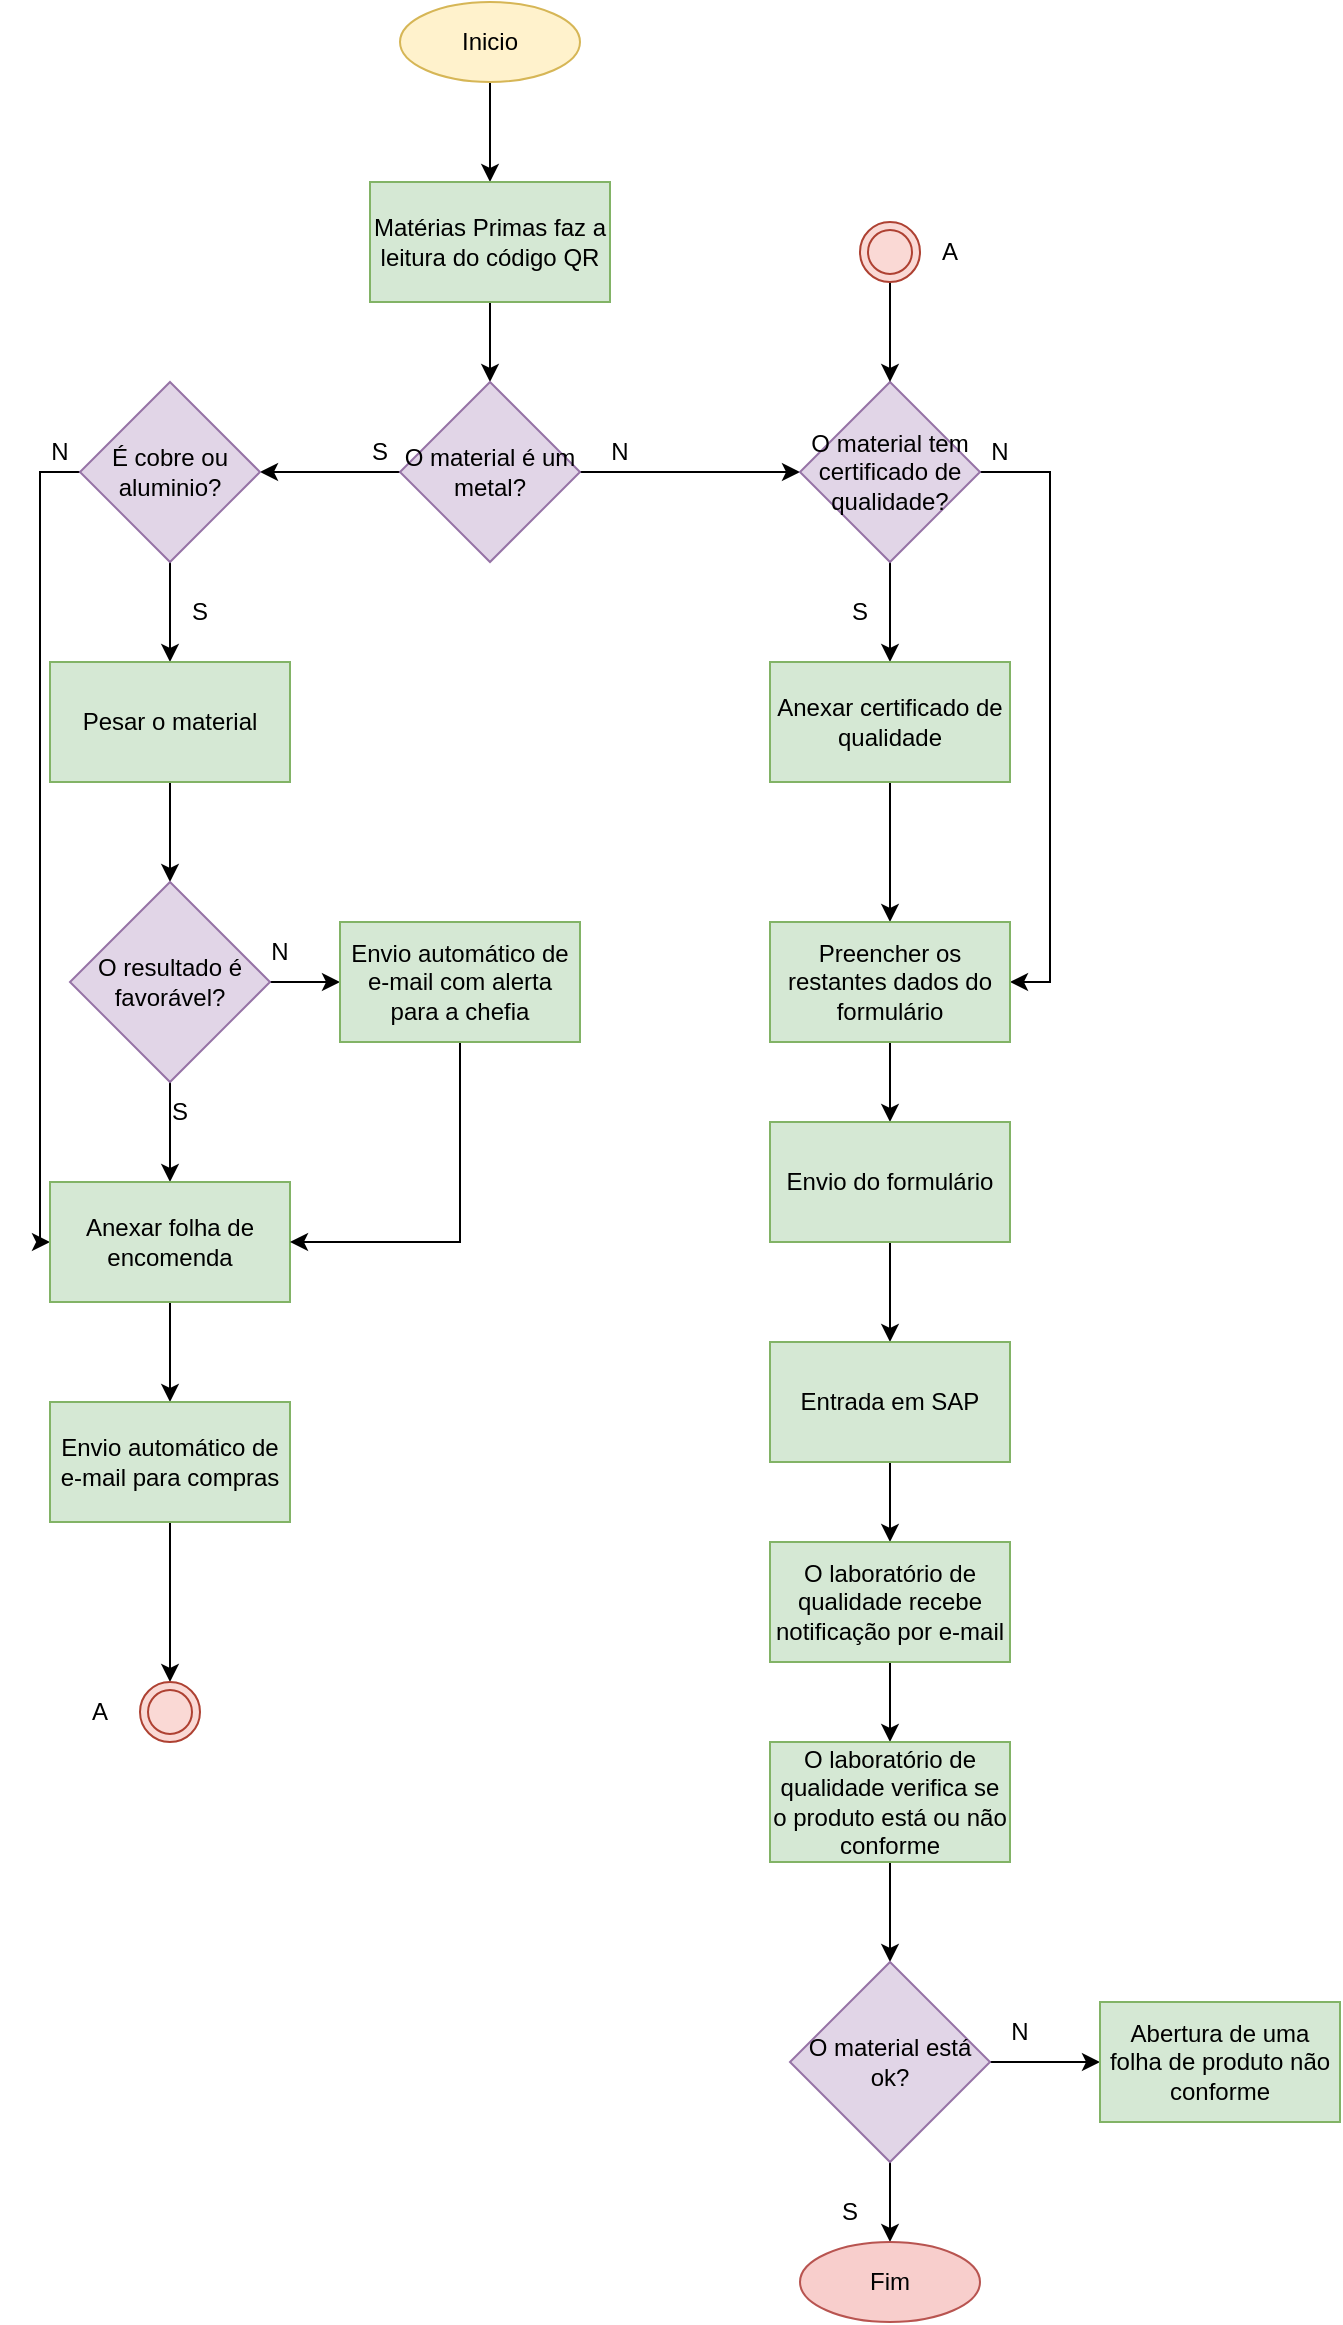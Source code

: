 <mxfile version="20.1.1" type="github">
  <diagram id="C1davJR49cwlI2-PTh2t" name="Page-1">
    <mxGraphModel dx="1422" dy="729" grid="1" gridSize="10" guides="1" tooltips="1" connect="1" arrows="1" fold="1" page="1" pageScale="1" pageWidth="1169" pageHeight="827" math="0" shadow="0">
      <root>
        <mxCell id="0" />
        <mxCell id="1" parent="0" />
        <mxCell id="spn3WbCjcHvYsqtuA_q5-8" style="edgeStyle=orthogonalEdgeStyle;rounded=0;orthogonalLoop=1;jettySize=auto;html=1;exitX=0.5;exitY=1;exitDx=0;exitDy=0;" parent="1" source="spn3WbCjcHvYsqtuA_q5-1" target="spn3WbCjcHvYsqtuA_q5-2" edge="1">
          <mxGeometry relative="1" as="geometry" />
        </mxCell>
        <mxCell id="spn3WbCjcHvYsqtuA_q5-1" value="Inicio" style="ellipse;whiteSpace=wrap;html=1;fillColor=#fff2cc;strokeColor=#d6b656;" parent="1" vertex="1">
          <mxGeometry x="490" y="20" width="90" height="40" as="geometry" />
        </mxCell>
        <mxCell id="spn3WbCjcHvYsqtuA_q5-9" style="edgeStyle=orthogonalEdgeStyle;rounded=0;orthogonalLoop=1;jettySize=auto;html=1;exitX=0.5;exitY=1;exitDx=0;exitDy=0;" parent="1" source="spn3WbCjcHvYsqtuA_q5-2" target="spn3WbCjcHvYsqtuA_q5-4" edge="1">
          <mxGeometry relative="1" as="geometry" />
        </mxCell>
        <mxCell id="spn3WbCjcHvYsqtuA_q5-2" value="Matérias Primas faz a leitura do código QR" style="rounded=0;whiteSpace=wrap;html=1;fillColor=#d5e8d4;strokeColor=#82b366;" parent="1" vertex="1">
          <mxGeometry x="475" y="110" width="120" height="60" as="geometry" />
        </mxCell>
        <mxCell id="spn3WbCjcHvYsqtuA_q5-12" style="edgeStyle=orthogonalEdgeStyle;rounded=0;orthogonalLoop=1;jettySize=auto;html=1;exitX=0;exitY=0.5;exitDx=0;exitDy=0;entryX=1;entryY=0.5;entryDx=0;entryDy=0;" parent="1" source="spn3WbCjcHvYsqtuA_q5-4" target="spn3WbCjcHvYsqtuA_q5-5" edge="1">
          <mxGeometry relative="1" as="geometry" />
        </mxCell>
        <mxCell id="spn3WbCjcHvYsqtuA_q5-24" style="edgeStyle=orthogonalEdgeStyle;rounded=0;orthogonalLoop=1;jettySize=auto;html=1;exitX=1;exitY=0.5;exitDx=0;exitDy=0;entryX=0;entryY=0.5;entryDx=0;entryDy=0;" parent="1" source="spn3WbCjcHvYsqtuA_q5-4" target="spn3WbCjcHvYsqtuA_q5-11" edge="1">
          <mxGeometry relative="1" as="geometry" />
        </mxCell>
        <mxCell id="spn3WbCjcHvYsqtuA_q5-4" value="O material é um metal?" style="rhombus;whiteSpace=wrap;html=1;fillColor=#e1d5e7;strokeColor=#9673a6;" parent="1" vertex="1">
          <mxGeometry x="490" y="210" width="90" height="90" as="geometry" />
        </mxCell>
        <mxCell id="spn3WbCjcHvYsqtuA_q5-16" style="edgeStyle=orthogonalEdgeStyle;rounded=0;orthogonalLoop=1;jettySize=auto;html=1;exitX=0.5;exitY=1;exitDx=0;exitDy=0;" parent="1" source="spn3WbCjcHvYsqtuA_q5-5" target="spn3WbCjcHvYsqtuA_q5-6" edge="1">
          <mxGeometry relative="1" as="geometry" />
        </mxCell>
        <mxCell id="spn3WbCjcHvYsqtuA_q5-18" style="edgeStyle=orthogonalEdgeStyle;rounded=0;orthogonalLoop=1;jettySize=auto;html=1;exitX=0;exitY=0.5;exitDx=0;exitDy=0;entryX=0;entryY=0.5;entryDx=0;entryDy=0;" parent="1" source="spn3WbCjcHvYsqtuA_q5-5" target="spn3WbCjcHvYsqtuA_q5-17" edge="1">
          <mxGeometry relative="1" as="geometry" />
        </mxCell>
        <mxCell id="spn3WbCjcHvYsqtuA_q5-5" value="É cobre ou aluminio?" style="rhombus;whiteSpace=wrap;html=1;fillColor=#e1d5e7;strokeColor=#9673a6;" parent="1" vertex="1">
          <mxGeometry x="330" y="210" width="90" height="90" as="geometry" />
        </mxCell>
        <mxCell id="spn3WbCjcHvYsqtuA_q5-19" style="edgeStyle=orthogonalEdgeStyle;rounded=0;orthogonalLoop=1;jettySize=auto;html=1;exitX=0.5;exitY=1;exitDx=0;exitDy=0;" parent="1" source="spn3WbCjcHvYsqtuA_q5-6" target="spn3WbCjcHvYsqtuA_q5-7" edge="1">
          <mxGeometry relative="1" as="geometry" />
        </mxCell>
        <mxCell id="spn3WbCjcHvYsqtuA_q5-6" value="Pesar o material" style="rounded=0;whiteSpace=wrap;html=1;fillColor=#d5e8d4;strokeColor=#82b366;" parent="1" vertex="1">
          <mxGeometry x="315" y="350" width="120" height="60" as="geometry" />
        </mxCell>
        <mxCell id="spn3WbCjcHvYsqtuA_q5-20" style="edgeStyle=orthogonalEdgeStyle;rounded=0;orthogonalLoop=1;jettySize=auto;html=1;exitX=0.5;exitY=1;exitDx=0;exitDy=0;" parent="1" source="spn3WbCjcHvYsqtuA_q5-7" target="spn3WbCjcHvYsqtuA_q5-17" edge="1">
          <mxGeometry relative="1" as="geometry" />
        </mxCell>
        <mxCell id="spn3WbCjcHvYsqtuA_q5-22" style="edgeStyle=orthogonalEdgeStyle;rounded=0;orthogonalLoop=1;jettySize=auto;html=1;exitX=1;exitY=0.5;exitDx=0;exitDy=0;entryX=0;entryY=0.5;entryDx=0;entryDy=0;" parent="1" source="spn3WbCjcHvYsqtuA_q5-7" target="spn3WbCjcHvYsqtuA_q5-21" edge="1">
          <mxGeometry relative="1" as="geometry" />
        </mxCell>
        <mxCell id="spn3WbCjcHvYsqtuA_q5-7" value="O resultado é favorável?" style="rhombus;whiteSpace=wrap;html=1;fillColor=#e1d5e7;strokeColor=#9673a6;" parent="1" vertex="1">
          <mxGeometry x="325" y="460" width="100" height="100" as="geometry" />
        </mxCell>
        <mxCell id="spn3WbCjcHvYsqtuA_q5-25" style="edgeStyle=orthogonalEdgeStyle;rounded=0;orthogonalLoop=1;jettySize=auto;html=1;exitX=0.5;exitY=1;exitDx=0;exitDy=0;" parent="1" source="spn3WbCjcHvYsqtuA_q5-11" target="spn3WbCjcHvYsqtuA_q5-14" edge="1">
          <mxGeometry relative="1" as="geometry" />
        </mxCell>
        <mxCell id="spn3WbCjcHvYsqtuA_q5-27" style="edgeStyle=orthogonalEdgeStyle;rounded=0;orthogonalLoop=1;jettySize=auto;html=1;exitX=1;exitY=0.5;exitDx=0;exitDy=0;entryX=1;entryY=0.5;entryDx=0;entryDy=0;" parent="1" source="spn3WbCjcHvYsqtuA_q5-11" target="spn3WbCjcHvYsqtuA_q5-15" edge="1">
          <mxGeometry relative="1" as="geometry" />
        </mxCell>
        <mxCell id="spn3WbCjcHvYsqtuA_q5-11" value="O material tem certificado de qualidade?" style="rhombus;whiteSpace=wrap;html=1;fillColor=#e1d5e7;strokeColor=#9673a6;" parent="1" vertex="1">
          <mxGeometry x="690" y="210" width="90" height="90" as="geometry" />
        </mxCell>
        <mxCell id="spn3WbCjcHvYsqtuA_q5-26" style="edgeStyle=orthogonalEdgeStyle;rounded=0;orthogonalLoop=1;jettySize=auto;html=1;exitX=0.5;exitY=1;exitDx=0;exitDy=0;" parent="1" source="spn3WbCjcHvYsqtuA_q5-14" target="spn3WbCjcHvYsqtuA_q5-15" edge="1">
          <mxGeometry relative="1" as="geometry" />
        </mxCell>
        <mxCell id="spn3WbCjcHvYsqtuA_q5-14" value="Anexar certificado de qualidade" style="rounded=0;whiteSpace=wrap;html=1;fillColor=#d5e8d4;strokeColor=#82b366;" parent="1" vertex="1">
          <mxGeometry x="675" y="350" width="120" height="60" as="geometry" />
        </mxCell>
        <mxCell id="spn3WbCjcHvYsqtuA_q5-31" style="edgeStyle=orthogonalEdgeStyle;rounded=0;orthogonalLoop=1;jettySize=auto;html=1;exitX=0.5;exitY=1;exitDx=0;exitDy=0;" parent="1" source="spn3WbCjcHvYsqtuA_q5-15" target="spn3WbCjcHvYsqtuA_q5-30" edge="1">
          <mxGeometry relative="1" as="geometry" />
        </mxCell>
        <mxCell id="spn3WbCjcHvYsqtuA_q5-15" value="Preencher os restantes dados do formulário" style="rounded=0;whiteSpace=wrap;html=1;fillColor=#d5e8d4;strokeColor=#82b366;" parent="1" vertex="1">
          <mxGeometry x="675" y="480" width="120" height="60" as="geometry" />
        </mxCell>
        <mxCell id="spn3WbCjcHvYsqtuA_q5-29" style="edgeStyle=orthogonalEdgeStyle;rounded=0;orthogonalLoop=1;jettySize=auto;html=1;exitX=0.5;exitY=1;exitDx=0;exitDy=0;" parent="1" source="spn3WbCjcHvYsqtuA_q5-17" target="spn3WbCjcHvYsqtuA_q5-28" edge="1">
          <mxGeometry relative="1" as="geometry" />
        </mxCell>
        <mxCell id="spn3WbCjcHvYsqtuA_q5-17" value="Anexar folha de encomenda" style="rounded=0;whiteSpace=wrap;html=1;fillColor=#d5e8d4;strokeColor=#82b366;" parent="1" vertex="1">
          <mxGeometry x="315" y="610" width="120" height="60" as="geometry" />
        </mxCell>
        <mxCell id="spn3WbCjcHvYsqtuA_q5-23" style="edgeStyle=orthogonalEdgeStyle;rounded=0;orthogonalLoop=1;jettySize=auto;html=1;exitX=0.5;exitY=1;exitDx=0;exitDy=0;entryX=1;entryY=0.5;entryDx=0;entryDy=0;" parent="1" source="spn3WbCjcHvYsqtuA_q5-21" target="spn3WbCjcHvYsqtuA_q5-17" edge="1">
          <mxGeometry relative="1" as="geometry" />
        </mxCell>
        <mxCell id="spn3WbCjcHvYsqtuA_q5-21" value="Envio automático de e-mail com alerta para a chefia" style="rounded=0;whiteSpace=wrap;html=1;fillColor=#d5e8d4;strokeColor=#82b366;" parent="1" vertex="1">
          <mxGeometry x="460" y="480" width="120" height="60" as="geometry" />
        </mxCell>
        <mxCell id="BkkKsT65AkvagsnFr5rU-1" style="edgeStyle=orthogonalEdgeStyle;rounded=0;orthogonalLoop=1;jettySize=auto;html=1;exitX=0.5;exitY=1;exitDx=0;exitDy=0;" edge="1" parent="1" source="spn3WbCjcHvYsqtuA_q5-28">
          <mxGeometry relative="1" as="geometry">
            <mxPoint x="375" y="860" as="targetPoint" />
          </mxGeometry>
        </mxCell>
        <mxCell id="spn3WbCjcHvYsqtuA_q5-28" value="Envio automático de e-mail para compras" style="rounded=0;whiteSpace=wrap;html=1;fillColor=#d5e8d4;strokeColor=#82b366;" parent="1" vertex="1">
          <mxGeometry x="315" y="720" width="120" height="60" as="geometry" />
        </mxCell>
        <mxCell id="spn3WbCjcHvYsqtuA_q5-47" style="edgeStyle=orthogonalEdgeStyle;rounded=0;orthogonalLoop=1;jettySize=auto;html=1;exitX=0.5;exitY=1;exitDx=0;exitDy=0;" parent="1" source="spn3WbCjcHvYsqtuA_q5-30" target="spn3WbCjcHvYsqtuA_q5-32" edge="1">
          <mxGeometry relative="1" as="geometry" />
        </mxCell>
        <mxCell id="spn3WbCjcHvYsqtuA_q5-30" value="Envio do formulário" style="rounded=0;whiteSpace=wrap;html=1;fillColor=#d5e8d4;strokeColor=#82b366;" parent="1" vertex="1">
          <mxGeometry x="675" y="580" width="120" height="60" as="geometry" />
        </mxCell>
        <mxCell id="spn3WbCjcHvYsqtuA_q5-48" style="edgeStyle=orthogonalEdgeStyle;rounded=0;orthogonalLoop=1;jettySize=auto;html=1;exitX=0.5;exitY=1;exitDx=0;exitDy=0;" parent="1" source="spn3WbCjcHvYsqtuA_q5-32" target="spn3WbCjcHvYsqtuA_q5-33" edge="1">
          <mxGeometry relative="1" as="geometry" />
        </mxCell>
        <mxCell id="spn3WbCjcHvYsqtuA_q5-32" value="Entrada em SAP" style="rounded=0;whiteSpace=wrap;html=1;fillColor=#d5e8d4;strokeColor=#82b366;" parent="1" vertex="1">
          <mxGeometry x="675" y="690" width="120" height="60" as="geometry" />
        </mxCell>
        <mxCell id="spn3WbCjcHvYsqtuA_q5-49" style="edgeStyle=orthogonalEdgeStyle;rounded=0;orthogonalLoop=1;jettySize=auto;html=1;exitX=0.5;exitY=1;exitDx=0;exitDy=0;" parent="1" source="spn3WbCjcHvYsqtuA_q5-33" target="spn3WbCjcHvYsqtuA_q5-34" edge="1">
          <mxGeometry relative="1" as="geometry" />
        </mxCell>
        <mxCell id="spn3WbCjcHvYsqtuA_q5-33" value="O laboratório de qualidade recebe notificação por e-mail" style="rounded=0;whiteSpace=wrap;html=1;fillColor=#d5e8d4;strokeColor=#82b366;" parent="1" vertex="1">
          <mxGeometry x="675" y="790" width="120" height="60" as="geometry" />
        </mxCell>
        <mxCell id="spn3WbCjcHvYsqtuA_q5-50" style="edgeStyle=orthogonalEdgeStyle;rounded=0;orthogonalLoop=1;jettySize=auto;html=1;exitX=0.5;exitY=1;exitDx=0;exitDy=0;" parent="1" source="spn3WbCjcHvYsqtuA_q5-34" target="spn3WbCjcHvYsqtuA_q5-35" edge="1">
          <mxGeometry relative="1" as="geometry" />
        </mxCell>
        <mxCell id="spn3WbCjcHvYsqtuA_q5-34" value="O laboratório de qualidade verifica se o produto está ou não conforme" style="rounded=0;whiteSpace=wrap;html=1;fillColor=#d5e8d4;strokeColor=#82b366;" parent="1" vertex="1">
          <mxGeometry x="675" y="890" width="120" height="60" as="geometry" />
        </mxCell>
        <mxCell id="spn3WbCjcHvYsqtuA_q5-51" style="edgeStyle=orthogonalEdgeStyle;rounded=0;orthogonalLoop=1;jettySize=auto;html=1;exitX=0.5;exitY=1;exitDx=0;exitDy=0;" parent="1" source="spn3WbCjcHvYsqtuA_q5-35" target="spn3WbCjcHvYsqtuA_q5-36" edge="1">
          <mxGeometry relative="1" as="geometry" />
        </mxCell>
        <mxCell id="spn3WbCjcHvYsqtuA_q5-52" style="edgeStyle=orthogonalEdgeStyle;rounded=0;orthogonalLoop=1;jettySize=auto;html=1;exitX=1;exitY=0.5;exitDx=0;exitDy=0;entryX=0;entryY=0.5;entryDx=0;entryDy=0;" parent="1" source="spn3WbCjcHvYsqtuA_q5-35" target="spn3WbCjcHvYsqtuA_q5-37" edge="1">
          <mxGeometry relative="1" as="geometry" />
        </mxCell>
        <mxCell id="spn3WbCjcHvYsqtuA_q5-35" value="O material está ok?" style="rhombus;whiteSpace=wrap;html=1;fillColor=#e1d5e7;strokeColor=#9673a6;" parent="1" vertex="1">
          <mxGeometry x="685" y="1000" width="100" height="100" as="geometry" />
        </mxCell>
        <mxCell id="spn3WbCjcHvYsqtuA_q5-36" value="Fim" style="ellipse;whiteSpace=wrap;html=1;fillColor=#f8cecc;strokeColor=#b85450;" parent="1" vertex="1">
          <mxGeometry x="690" y="1140" width="90" height="40" as="geometry" />
        </mxCell>
        <mxCell id="spn3WbCjcHvYsqtuA_q5-37" value="Abertura de uma folha de produto não conforme" style="rounded=0;whiteSpace=wrap;html=1;fillColor=#d5e8d4;strokeColor=#82b366;" parent="1" vertex="1">
          <mxGeometry x="840" y="1020" width="120" height="60" as="geometry" />
        </mxCell>
        <mxCell id="spn3WbCjcHvYsqtuA_q5-38" value="S" style="text;html=1;strokeColor=none;fillColor=none;align=center;verticalAlign=middle;whiteSpace=wrap;rounded=0;" parent="1" vertex="1">
          <mxGeometry x="450" y="230" width="60" height="30" as="geometry" />
        </mxCell>
        <mxCell id="spn3WbCjcHvYsqtuA_q5-39" value="N" style="text;html=1;strokeColor=none;fillColor=none;align=center;verticalAlign=middle;whiteSpace=wrap;rounded=0;" parent="1" vertex="1">
          <mxGeometry x="570" y="230" width="60" height="30" as="geometry" />
        </mxCell>
        <mxCell id="spn3WbCjcHvYsqtuA_q5-40" value="S" style="text;html=1;strokeColor=none;fillColor=none;align=center;verticalAlign=middle;whiteSpace=wrap;rounded=0;" parent="1" vertex="1">
          <mxGeometry x="360" y="310" width="60" height="30" as="geometry" />
        </mxCell>
        <mxCell id="spn3WbCjcHvYsqtuA_q5-41" value="N" style="text;html=1;strokeColor=none;fillColor=none;align=center;verticalAlign=middle;whiteSpace=wrap;rounded=0;" parent="1" vertex="1">
          <mxGeometry x="290" y="230" width="60" height="30" as="geometry" />
        </mxCell>
        <mxCell id="spn3WbCjcHvYsqtuA_q5-42" value="S" style="text;html=1;strokeColor=none;fillColor=none;align=center;verticalAlign=middle;whiteSpace=wrap;rounded=0;" parent="1" vertex="1">
          <mxGeometry x="690" y="310" width="60" height="30" as="geometry" />
        </mxCell>
        <mxCell id="spn3WbCjcHvYsqtuA_q5-44" value="N" style="text;html=1;strokeColor=none;fillColor=none;align=center;verticalAlign=middle;whiteSpace=wrap;rounded=0;" parent="1" vertex="1">
          <mxGeometry x="760" y="230" width="60" height="30" as="geometry" />
        </mxCell>
        <mxCell id="spn3WbCjcHvYsqtuA_q5-45" value="S" style="text;html=1;strokeColor=none;fillColor=none;align=center;verticalAlign=middle;whiteSpace=wrap;rounded=0;" parent="1" vertex="1">
          <mxGeometry x="350" y="560" width="60" height="30" as="geometry" />
        </mxCell>
        <mxCell id="spn3WbCjcHvYsqtuA_q5-46" value="N" style="text;html=1;strokeColor=none;fillColor=none;align=center;verticalAlign=middle;whiteSpace=wrap;rounded=0;" parent="1" vertex="1">
          <mxGeometry x="400" y="480" width="60" height="30" as="geometry" />
        </mxCell>
        <mxCell id="spn3WbCjcHvYsqtuA_q5-53" value="S" style="text;html=1;strokeColor=none;fillColor=none;align=center;verticalAlign=middle;whiteSpace=wrap;rounded=0;" parent="1" vertex="1">
          <mxGeometry x="685" y="1110" width="60" height="30" as="geometry" />
        </mxCell>
        <mxCell id="spn3WbCjcHvYsqtuA_q5-56" value="N" style="text;html=1;strokeColor=none;fillColor=none;align=center;verticalAlign=middle;whiteSpace=wrap;rounded=0;" parent="1" vertex="1">
          <mxGeometry x="770" y="1020" width="60" height="30" as="geometry" />
        </mxCell>
        <mxCell id="BkkKsT65AkvagsnFr5rU-2" value="" style="ellipse;shape=doubleEllipse;whiteSpace=wrap;html=1;aspect=fixed;fillColor=#fad9d5;strokeColor=#ae4132;" vertex="1" parent="1">
          <mxGeometry x="360" y="860" width="30" height="30" as="geometry" />
        </mxCell>
        <mxCell id="BkkKsT65AkvagsnFr5rU-3" value="A" style="text;html=1;strokeColor=none;fillColor=none;align=center;verticalAlign=middle;whiteSpace=wrap;rounded=0;" vertex="1" parent="1">
          <mxGeometry x="310" y="860" width="60" height="30" as="geometry" />
        </mxCell>
        <mxCell id="BkkKsT65AkvagsnFr5rU-5" style="edgeStyle=orthogonalEdgeStyle;rounded=0;orthogonalLoop=1;jettySize=auto;html=1;exitX=0.5;exitY=1;exitDx=0;exitDy=0;" edge="1" parent="1" source="BkkKsT65AkvagsnFr5rU-4" target="spn3WbCjcHvYsqtuA_q5-11">
          <mxGeometry relative="1" as="geometry" />
        </mxCell>
        <mxCell id="BkkKsT65AkvagsnFr5rU-4" value="" style="ellipse;shape=doubleEllipse;whiteSpace=wrap;html=1;aspect=fixed;fillColor=#fad9d5;strokeColor=#ae4132;" vertex="1" parent="1">
          <mxGeometry x="720" y="130" width="30" height="30" as="geometry" />
        </mxCell>
        <mxCell id="BkkKsT65AkvagsnFr5rU-6" value="A" style="text;html=1;strokeColor=none;fillColor=none;align=center;verticalAlign=middle;whiteSpace=wrap;rounded=0;" vertex="1" parent="1">
          <mxGeometry x="735" y="130" width="60" height="30" as="geometry" />
        </mxCell>
      </root>
    </mxGraphModel>
  </diagram>
</mxfile>
